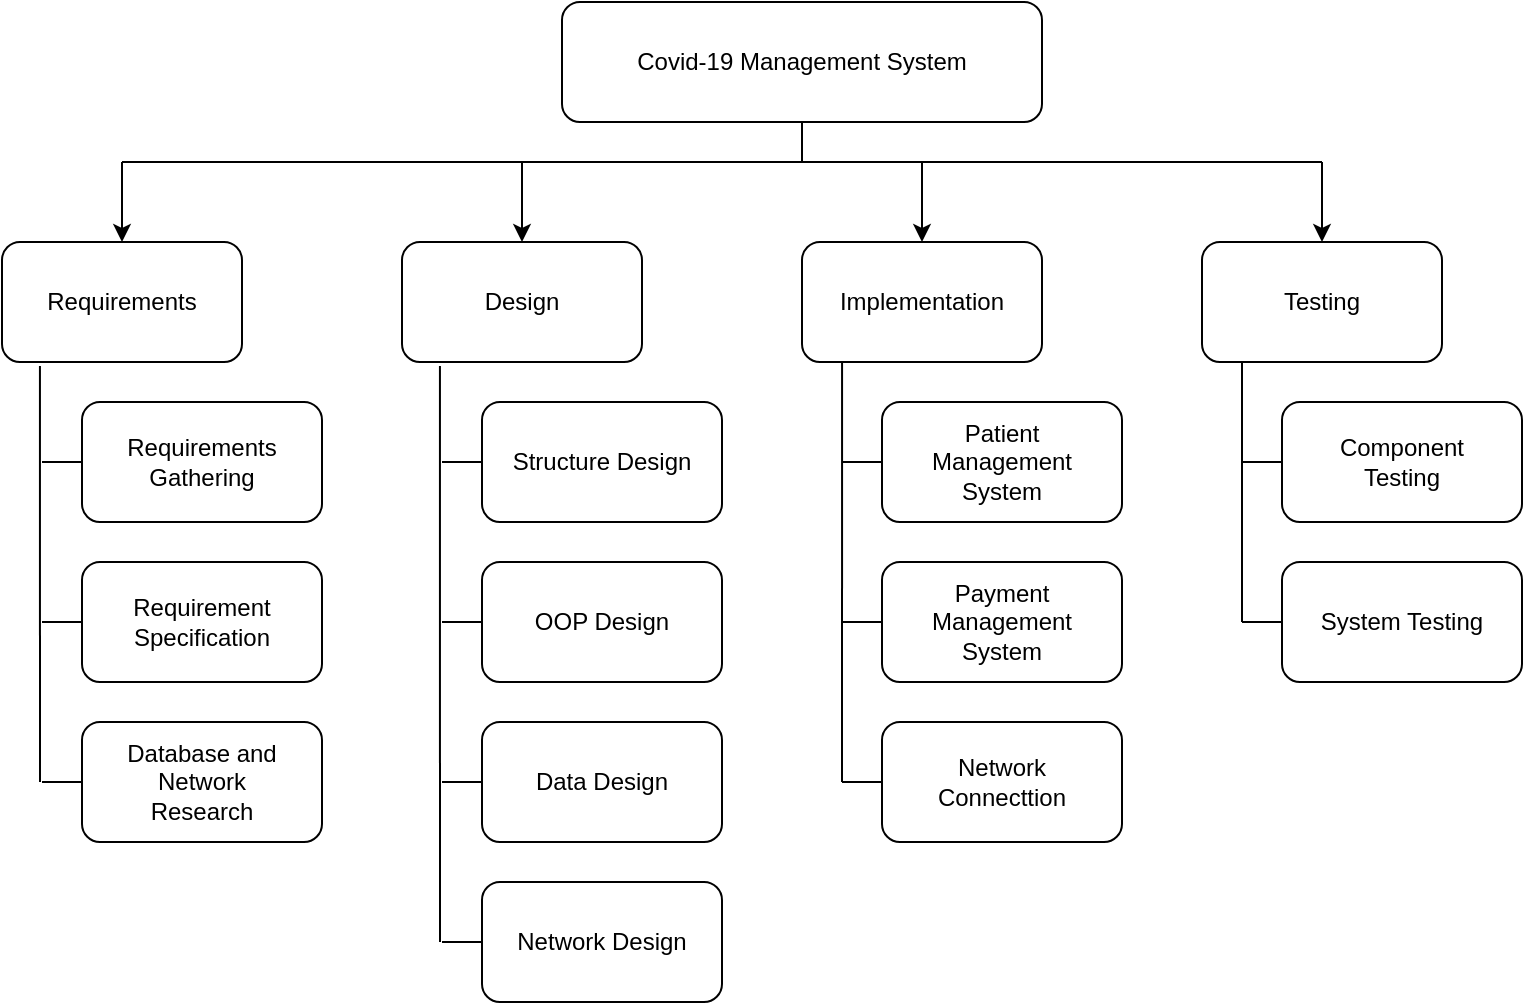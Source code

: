 <mxfile version="13.4.5" type="device"><diagram id="oW0B4OgEqpsHKBq2OBDS" name="Page-1"><mxGraphModel dx="852" dy="494" grid="1" gridSize="10" guides="1" tooltips="1" connect="1" arrows="1" fold="1" page="1" pageScale="1" pageWidth="850" pageHeight="1100" math="0" shadow="0"><root><mxCell id="0"/><mxCell id="1" parent="0"/><mxCell id="C8cJqGDM2kRs_28l04u9-1" value="" style="rounded=1;whiteSpace=wrap;html=1;" parent="1" vertex="1"><mxGeometry x="320" y="40" width="240" height="60" as="geometry"/></mxCell><mxCell id="C8cJqGDM2kRs_28l04u9-2" value="Covid-19 Management System" style="text;html=1;strokeColor=none;fillColor=none;align=center;verticalAlign=middle;whiteSpace=wrap;rounded=0;" parent="1" vertex="1"><mxGeometry x="330" y="60" width="220" height="20" as="geometry"/></mxCell><mxCell id="C8cJqGDM2kRs_28l04u9-3" value="" style="rounded=1;whiteSpace=wrap;html=1;" parent="1" vertex="1"><mxGeometry x="40" y="160" width="120" height="60" as="geometry"/></mxCell><mxCell id="C8cJqGDM2kRs_28l04u9-4" value="Requirements" style="text;html=1;strokeColor=none;fillColor=none;align=center;verticalAlign=middle;whiteSpace=wrap;rounded=0;" parent="1" vertex="1"><mxGeometry x="50" y="180" width="100" height="20" as="geometry"/></mxCell><mxCell id="C8cJqGDM2kRs_28l04u9-5" value="" style="rounded=1;whiteSpace=wrap;html=1;" parent="1" vertex="1"><mxGeometry x="80" y="240" width="120" height="60" as="geometry"/></mxCell><mxCell id="C8cJqGDM2kRs_28l04u9-6" value="&lt;span style=&quot;color: rgba(0 , 0 , 0 , 0) ; font-family: monospace ; font-size: 0px&quot;&gt;%3CmxGraphModel%3E%3Croot%3E%3CmxCell%20id%3D%220%22%2F%3E%3CmxCell%20id%3D%221%22%20parent%3D%220%22%2F%3E%3CmxCell%20id%3D%222%22%20value%3D%22Requirements%22%20style%3D%22text%3Bhtml%3D1%3BstrokeColor%3Dnone%3BfillColor%3Dnone%3Balign%3Dcenter%3BverticalAlign%3Dmiddle%3BwhiteSpace%3Dwrap%3Brounded%3D0%3B%22%20vertex%3D%221%22%20parent%3D%221%22%3E%3CmxGeometry%20x%3D%2290%22%20y%3D%22180%22%20width%3D%22100%22%20height%3D%2220%22%20as%3D%22geometry%22%2F%3E%3C%2FmxCell%3E%3C%2Froot%3E%3C%2FmxGraphModel%3E&lt;/span&gt;" style="rounded=1;whiteSpace=wrap;html=1;" parent="1" vertex="1"><mxGeometry x="240" y="160" width="120" height="60" as="geometry"/></mxCell><mxCell id="C8cJqGDM2kRs_28l04u9-7" value="&lt;span style=&quot;color: rgba(0 , 0 , 0 , 0) ; font-family: monospace ; font-size: 0px&quot;&gt;%3CmxGraphModel%3E%3Croot%3E%3CmxCell%20id%3D%220%22%2F%3E%3CmxCell%20id%3D%221%22%20parent%3D%220%22%2F%3E%3CmxCell%20id%3D%222%22%20value%3D%22Requirements%22%20style%3D%22text%3Bhtml%3D1%3BstrokeColor%3Dnone%3BfillColor%3Dnone%3Balign%3Dcenter%3BverticalAlign%3Dmiddle%3BwhiteSpace%3Dwrap%3Brounded%3D0%3B%22%20vertex%3D%221%22%20parent%3D%221%22%3E%3CmxGeometry%20x%3D%2290%22%20y%3D%22180%22%20width%3D%22100%22%20height%3D%2220%22%20as%3D%22geometry%22%2F%3E%3C%2FmxCell%3E%3C%2Froot%3E%3C%2FmxGraphModel%3E&lt;/span&gt;&lt;span style=&quot;color: rgba(0 , 0 , 0 , 0) ; font-family: monospace ; font-size: 0px&quot;&gt;%3CmxGraphModel%3E%3Croot%3E%3CmxCell%20id%3D%220%22%2F%3E%3CmxCell%20id%3D%221%22%20parent%3D%220%22%2F%3E%3CmxCell%20id%3D%222%22%20value%3D%22Requirements%22%20style%3D%22text%3Bhtml%3D1%3BstrokeColor%3Dnone%3BfillColor%3Dnone%3Balign%3Dcenter%3BverticalAlign%3Dmiddle%3BwhiteSpace%3Dwrap%3Brounded%3D0%3B%22%20vertex%3D%221%22%20parent%3D%221%22%3E%3CmxGeometry%20x%3D%2290%22%20y%3D%22180%22%20width%3D%22100%22%20height%3D%2220%22%20as%3D%22geometry%22%2F%3E%3C%2FmxCell%3E%3C%2Froot%3E%3C%2FmxGraphModel%3E&lt;/span&gt;" style="rounded=1;whiteSpace=wrap;html=1;" parent="1" vertex="1"><mxGeometry x="440" y="160" width="120" height="60" as="geometry"/></mxCell><mxCell id="C8cJqGDM2kRs_28l04u9-8" value="" style="rounded=1;whiteSpace=wrap;html=1;" parent="1" vertex="1"><mxGeometry x="640" y="160" width="120" height="60" as="geometry"/></mxCell><mxCell id="C8cJqGDM2kRs_28l04u9-9" value="Design" style="text;html=1;strokeColor=none;fillColor=none;align=center;verticalAlign=middle;whiteSpace=wrap;rounded=0;" parent="1" vertex="1"><mxGeometry x="250" y="180" width="100" height="20" as="geometry"/></mxCell><mxCell id="C8cJqGDM2kRs_28l04u9-10" value="Implementation" style="text;html=1;strokeColor=none;fillColor=none;align=center;verticalAlign=middle;whiteSpace=wrap;rounded=0;" parent="1" vertex="1"><mxGeometry x="450" y="180" width="100" height="20" as="geometry"/></mxCell><mxCell id="C8cJqGDM2kRs_28l04u9-11" value="Testing" style="text;html=1;strokeColor=none;fillColor=none;align=center;verticalAlign=middle;whiteSpace=wrap;rounded=0;" parent="1" vertex="1"><mxGeometry x="650" y="180" width="100" height="20" as="geometry"/></mxCell><mxCell id="C8cJqGDM2kRs_28l04u9-12" value="Requirements Gathering" style="text;html=1;strokeColor=none;fillColor=none;align=center;verticalAlign=middle;whiteSpace=wrap;rounded=0;" parent="1" vertex="1"><mxGeometry x="90" y="260" width="100" height="20" as="geometry"/></mxCell><mxCell id="C8cJqGDM2kRs_28l04u9-15" value="" style="rounded=1;whiteSpace=wrap;html=1;" parent="1" vertex="1"><mxGeometry x="80" y="320" width="120" height="60" as="geometry"/></mxCell><mxCell id="C8cJqGDM2kRs_28l04u9-16" value="Requirement Specification" style="text;html=1;strokeColor=none;fillColor=none;align=center;verticalAlign=middle;whiteSpace=wrap;rounded=0;" parent="1" vertex="1"><mxGeometry x="90" y="340" width="100" height="20" as="geometry"/></mxCell><mxCell id="C8cJqGDM2kRs_28l04u9-17" value="" style="rounded=1;whiteSpace=wrap;html=1;" parent="1" vertex="1"><mxGeometry x="80" y="400" width="120" height="60" as="geometry"/></mxCell><mxCell id="C8cJqGDM2kRs_28l04u9-18" value="Database and Network Research" style="text;html=1;strokeColor=none;fillColor=none;align=center;verticalAlign=middle;whiteSpace=wrap;rounded=0;" parent="1" vertex="1"><mxGeometry x="90" y="420" width="100" height="20" as="geometry"/></mxCell><mxCell id="C8cJqGDM2kRs_28l04u9-19" value="" style="rounded=1;whiteSpace=wrap;html=1;" parent="1" vertex="1"><mxGeometry x="280" y="240" width="120" height="60" as="geometry"/></mxCell><mxCell id="C8cJqGDM2kRs_28l04u9-20" value="Structure Design" style="text;html=1;strokeColor=none;fillColor=none;align=center;verticalAlign=middle;whiteSpace=wrap;rounded=0;" parent="1" vertex="1"><mxGeometry x="290" y="260" width="100" height="20" as="geometry"/></mxCell><mxCell id="C8cJqGDM2kRs_28l04u9-21" value="" style="rounded=1;whiteSpace=wrap;html=1;" parent="1" vertex="1"><mxGeometry x="280" y="320" width="120" height="60" as="geometry"/></mxCell><mxCell id="C8cJqGDM2kRs_28l04u9-23" value="OOP Design" style="text;html=1;strokeColor=none;fillColor=none;align=center;verticalAlign=middle;whiteSpace=wrap;rounded=0;" parent="1" vertex="1"><mxGeometry x="290" y="340" width="100" height="20" as="geometry"/></mxCell><mxCell id="C8cJqGDM2kRs_28l04u9-24" value="&lt;span style=&quot;color: rgba(0 , 0 , 0 , 0) ; font-family: monospace ; font-size: 0px&quot;&gt;%3CmxGraphModel%3E%3Croot%3E%3CmxCell%20id%3D%220%22%2F%3E%3CmxCell%20id%3D%221%22%20parent%3D%220%22%2F%3E%3CmxCell%20id%3D%222%22%20value%3D%22Requirements%22%20style%3D%22text%3Bhtml%3D1%3BstrokeColor%3Dnone%3BfillColor%3Dnone%3Balign%3Dcenter%3BverticalAlign%3Dmiddle%3BwhiteSpace%3Dwrap%3Brounded%3D0%3B%22%20vertex%3D%221%22%20parent%3D%221%22%3E%3CmxGeometry%20x%3D%2290%22%20y%3D%22180%22%20width%3D%22100%22%20height%3D%2220%22%20as%3D%22geometry%22%2F%3E%3C%2FmxCell%3E%3C%2Froot%3E%3C%2FmxGraphModel%3E&lt;/span&gt;" style="rounded=1;whiteSpace=wrap;html=1;" parent="1" vertex="1"><mxGeometry x="280" y="400" width="120" height="60" as="geometry"/></mxCell><mxCell id="C8cJqGDM2kRs_28l04u9-25" value="Data Design" style="text;html=1;strokeColor=none;fillColor=none;align=center;verticalAlign=middle;whiteSpace=wrap;rounded=0;" parent="1" vertex="1"><mxGeometry x="290" y="420" width="100" height="20" as="geometry"/></mxCell><mxCell id="C8cJqGDM2kRs_28l04u9-26" value="" style="rounded=1;whiteSpace=wrap;html=1;" parent="1" vertex="1"><mxGeometry x="280" y="480" width="120" height="60" as="geometry"/></mxCell><mxCell id="C8cJqGDM2kRs_28l04u9-27" value="Network Design" style="text;html=1;strokeColor=none;fillColor=none;align=center;verticalAlign=middle;whiteSpace=wrap;rounded=0;" parent="1" vertex="1"><mxGeometry x="290" y="500" width="100" height="20" as="geometry"/></mxCell><mxCell id="C8cJqGDM2kRs_28l04u9-28" value="" style="rounded=1;whiteSpace=wrap;html=1;" parent="1" vertex="1"><mxGeometry x="480" y="240" width="120" height="60" as="geometry"/></mxCell><mxCell id="C8cJqGDM2kRs_28l04u9-29" value="Patient Management System" style="text;html=1;strokeColor=none;fillColor=none;align=center;verticalAlign=middle;whiteSpace=wrap;rounded=0;" parent="1" vertex="1"><mxGeometry x="490" y="260" width="100" height="20" as="geometry"/></mxCell><mxCell id="C8cJqGDM2kRs_28l04u9-30" value="" style="rounded=1;whiteSpace=wrap;html=1;" parent="1" vertex="1"><mxGeometry x="480" y="320" width="120" height="60" as="geometry"/></mxCell><mxCell id="C8cJqGDM2kRs_28l04u9-31" value="Payment Management System" style="text;html=1;strokeColor=none;fillColor=none;align=center;verticalAlign=middle;whiteSpace=wrap;rounded=0;" parent="1" vertex="1"><mxGeometry x="490" y="340" width="100" height="20" as="geometry"/></mxCell><mxCell id="C8cJqGDM2kRs_28l04u9-32" value="" style="rounded=1;whiteSpace=wrap;html=1;" parent="1" vertex="1"><mxGeometry x="480" y="400" width="120" height="60" as="geometry"/></mxCell><mxCell id="C8cJqGDM2kRs_28l04u9-33" value="Network Connecttion" style="text;html=1;strokeColor=none;fillColor=none;align=center;verticalAlign=middle;whiteSpace=wrap;rounded=0;" parent="1" vertex="1"><mxGeometry x="490" y="420" width="100" height="20" as="geometry"/></mxCell><mxCell id="C8cJqGDM2kRs_28l04u9-34" value="&lt;span style=&quot;color: rgba(0 , 0 , 0 , 0) ; font-family: monospace ; font-size: 0px&quot;&gt;%3CmxGraphModel%3E%3Croot%3E%3CmxCell%20id%3D%220%22%2F%3E%3CmxCell%20id%3D%221%22%20parent%3D%220%22%2F%3E%3CmxCell%20id%3D%222%22%20value%3D%22Requirements%22%20style%3D%22text%3Bhtml%3D1%3BstrokeColor%3Dnone%3BfillColor%3Dnone%3Balign%3Dcenter%3BverticalAlign%3Dmiddle%3BwhiteSpace%3Dwrap%3Brounded%3D0%3B%22%20vertex%3D%221%22%20parent%3D%221%22%3E%3CmxGeometry%20x%3D%2290%22%20y%3D%22180%22%20width%3D%22100%22%20height%3D%2220%22%20as%3D%22geometry%22%2F%3E%3C%2FmxCell%3E%3C%2Froot%3E%3C%2FmxGraphModel%3E&lt;/span&gt;" style="rounded=1;whiteSpace=wrap;html=1;" parent="1" vertex="1"><mxGeometry x="680" y="240" width="120" height="60" as="geometry"/></mxCell><mxCell id="C8cJqGDM2kRs_28l04u9-35" value="Component Testing" style="text;html=1;strokeColor=none;fillColor=none;align=center;verticalAlign=middle;whiteSpace=wrap;rounded=0;" parent="1" vertex="1"><mxGeometry x="690" y="260" width="100" height="20" as="geometry"/></mxCell><mxCell id="C8cJqGDM2kRs_28l04u9-36" value="&lt;span style=&quot;color: rgba(0 , 0 , 0 , 0) ; font-family: monospace ; font-size: 0px&quot;&gt;%3CmxGraphModel%3E%3Croot%3E%3CmxCell%20id%3D%220%22%2F%3E%3CmxCell%20id%3D%221%22%20parent%3D%220%22%2F%3E%3CmxCell%20id%3D%222%22%20value%3D%22Requirements%22%20style%3D%22text%3Bhtml%3D1%3BstrokeColor%3Dnone%3BfillColor%3Dnone%3Balign%3Dcenter%3BverticalAlign%3Dmiddle%3BwhiteSpace%3Dwrap%3Brounded%3D0%3B%22%20vertex%3D%221%22%20parent%3D%221%22%3E%3CmxGeometry%20x%3D%2290%22%20y%3D%22180%22%20width%3D%22100%22%20height%3D%2220%22%20as%3D%22geometry%22%2F%3E%3C%2FmxCell%3E%3C%2Froot%3E%3C%2FmxGraphModel%3E&lt;/span&gt;" style="rounded=1;whiteSpace=wrap;html=1;" parent="1" vertex="1"><mxGeometry x="680" y="320" width="120" height="60" as="geometry"/></mxCell><mxCell id="C8cJqGDM2kRs_28l04u9-37" value="System Testing" style="text;html=1;strokeColor=none;fillColor=none;align=center;verticalAlign=middle;whiteSpace=wrap;rounded=0;" parent="1" vertex="1"><mxGeometry x="690" y="340" width="100" height="20" as="geometry"/></mxCell><mxCell id="C8cJqGDM2kRs_28l04u9-41" value="" style="endArrow=none;html=1;entryX=0.5;entryY=1;entryDx=0;entryDy=0;" parent="1" target="C8cJqGDM2kRs_28l04u9-1" edge="1"><mxGeometry width="50" height="50" relative="1" as="geometry"><mxPoint x="440" y="120" as="sourcePoint"/><mxPoint x="450" y="200" as="targetPoint"/></mxGeometry></mxCell><mxCell id="C8cJqGDM2kRs_28l04u9-42" value="" style="endArrow=none;html=1;" parent="1" edge="1"><mxGeometry width="50" height="50" relative="1" as="geometry"><mxPoint x="100" y="120" as="sourcePoint"/><mxPoint x="700" y="120" as="targetPoint"/></mxGeometry></mxCell><mxCell id="C8cJqGDM2kRs_28l04u9-43" value="" style="endArrow=classic;html=1;entryX=0.5;entryY=0;entryDx=0;entryDy=0;" parent="1" target="C8cJqGDM2kRs_28l04u9-3" edge="1"><mxGeometry width="50" height="50" relative="1" as="geometry"><mxPoint x="100" y="120" as="sourcePoint"/><mxPoint x="450" y="200" as="targetPoint"/></mxGeometry></mxCell><mxCell id="C8cJqGDM2kRs_28l04u9-44" value="" style="endArrow=classic;html=1;entryX=0.5;entryY=0;entryDx=0;entryDy=0;" parent="1" target="C8cJqGDM2kRs_28l04u9-6" edge="1"><mxGeometry width="50" height="50" relative="1" as="geometry"><mxPoint x="300" y="120" as="sourcePoint"/><mxPoint x="110" y="170" as="targetPoint"/></mxGeometry></mxCell><mxCell id="C8cJqGDM2kRs_28l04u9-45" value="" style="endArrow=classic;html=1;entryX=0.5;entryY=0;entryDx=0;entryDy=0;" parent="1" target="C8cJqGDM2kRs_28l04u9-7" edge="1"><mxGeometry width="50" height="50" relative="1" as="geometry"><mxPoint x="500" y="120" as="sourcePoint"/><mxPoint x="120" y="180" as="targetPoint"/></mxGeometry></mxCell><mxCell id="C8cJqGDM2kRs_28l04u9-46" value="" style="endArrow=classic;html=1;entryX=0.5;entryY=0;entryDx=0;entryDy=0;" parent="1" target="C8cJqGDM2kRs_28l04u9-8" edge="1"><mxGeometry width="50" height="50" relative="1" as="geometry"><mxPoint x="700" y="120" as="sourcePoint"/><mxPoint x="130" y="190" as="targetPoint"/></mxGeometry></mxCell><mxCell id="C8cJqGDM2kRs_28l04u9-47" value="" style="endArrow=none;html=1;entryX=0.158;entryY=1.033;entryDx=0;entryDy=0;entryPerimeter=0;" parent="1" target="C8cJqGDM2kRs_28l04u9-3" edge="1"><mxGeometry width="50" height="50" relative="1" as="geometry"><mxPoint x="59" y="430" as="sourcePoint"/><mxPoint x="450" y="200" as="targetPoint"/></mxGeometry></mxCell><mxCell id="C8cJqGDM2kRs_28l04u9-49" value="" style="endArrow=none;html=1;entryX=0.158;entryY=1.033;entryDx=0;entryDy=0;entryPerimeter=0;" parent="1" target="C8cJqGDM2kRs_28l04u9-6" edge="1"><mxGeometry width="50" height="50" relative="1" as="geometry"><mxPoint x="259" y="510" as="sourcePoint"/><mxPoint x="250" y="223" as="targetPoint"/></mxGeometry></mxCell><mxCell id="C8cJqGDM2kRs_28l04u9-51" value="" style="endArrow=none;html=1;entryX=0.167;entryY=1;entryDx=0;entryDy=0;entryPerimeter=0;" parent="1" target="C8cJqGDM2kRs_28l04u9-7" edge="1"><mxGeometry width="50" height="50" relative="1" as="geometry"><mxPoint x="460" y="430" as="sourcePoint"/><mxPoint x="271" y="233" as="targetPoint"/></mxGeometry></mxCell><mxCell id="C8cJqGDM2kRs_28l04u9-52" value="" style="endArrow=none;html=1;" parent="1" edge="1"><mxGeometry width="50" height="50" relative="1" as="geometry"><mxPoint x="660" y="350" as="sourcePoint"/><mxPoint x="660" y="220" as="targetPoint"/></mxGeometry></mxCell><mxCell id="C8cJqGDM2kRs_28l04u9-53" value="" style="endArrow=none;html=1;exitX=0;exitY=0.5;exitDx=0;exitDy=0;" parent="1" source="C8cJqGDM2kRs_28l04u9-5" edge="1"><mxGeometry width="50" height="50" relative="1" as="geometry"><mxPoint x="400" y="350" as="sourcePoint"/><mxPoint x="60" y="270" as="targetPoint"/></mxGeometry></mxCell><mxCell id="C8cJqGDM2kRs_28l04u9-55" value="" style="endArrow=none;html=1;exitX=0;exitY=0.5;exitDx=0;exitDy=0;" parent="1" source="C8cJqGDM2kRs_28l04u9-15" edge="1"><mxGeometry width="50" height="50" relative="1" as="geometry"><mxPoint x="70" y="350" as="sourcePoint"/><mxPoint x="60" y="350" as="targetPoint"/></mxGeometry></mxCell><mxCell id="C8cJqGDM2kRs_28l04u9-57" value="" style="endArrow=none;html=1;exitX=0;exitY=0.5;exitDx=0;exitDy=0;" parent="1" source="C8cJqGDM2kRs_28l04u9-17" edge="1"><mxGeometry width="50" height="50" relative="1" as="geometry"><mxPoint x="70" y="430" as="sourcePoint"/><mxPoint x="60" y="430" as="targetPoint"/></mxGeometry></mxCell><mxCell id="C8cJqGDM2kRs_28l04u9-58" value="" style="endArrow=none;html=1;exitX=0;exitY=0.5;exitDx=0;exitDy=0;" parent="1" source="C8cJqGDM2kRs_28l04u9-19" edge="1"><mxGeometry width="50" height="50" relative="1" as="geometry"><mxPoint x="270" y="270" as="sourcePoint"/><mxPoint x="260" y="270" as="targetPoint"/></mxGeometry></mxCell><mxCell id="C8cJqGDM2kRs_28l04u9-59" value="" style="endArrow=none;html=1;exitX=0;exitY=0.5;exitDx=0;exitDy=0;" parent="1" source="C8cJqGDM2kRs_28l04u9-21" edge="1"><mxGeometry width="50" height="50" relative="1" as="geometry"><mxPoint x="280" y="340" as="sourcePoint"/><mxPoint x="260" y="350" as="targetPoint"/></mxGeometry></mxCell><mxCell id="C8cJqGDM2kRs_28l04u9-60" value="" style="endArrow=none;html=1;exitX=0;exitY=0.5;exitDx=0;exitDy=0;" parent="1" source="C8cJqGDM2kRs_28l04u9-24" edge="1"><mxGeometry width="50" height="50" relative="1" as="geometry"><mxPoint x="270" y="440" as="sourcePoint"/><mxPoint x="260" y="430" as="targetPoint"/></mxGeometry></mxCell><mxCell id="C8cJqGDM2kRs_28l04u9-61" value="" style="endArrow=none;html=1;exitX=0;exitY=0.5;exitDx=0;exitDy=0;" parent="1" source="C8cJqGDM2kRs_28l04u9-26" edge="1"><mxGeometry width="50" height="50" relative="1" as="geometry"><mxPoint x="270" y="510" as="sourcePoint"/><mxPoint x="260" y="510" as="targetPoint"/></mxGeometry></mxCell><mxCell id="C8cJqGDM2kRs_28l04u9-62" value="" style="endArrow=none;html=1;exitX=0;exitY=0.5;exitDx=0;exitDy=0;" parent="1" source="C8cJqGDM2kRs_28l04u9-28" edge="1"><mxGeometry width="50" height="50" relative="1" as="geometry"><mxPoint x="470" y="270" as="sourcePoint"/><mxPoint x="460" y="270" as="targetPoint"/></mxGeometry></mxCell><mxCell id="C8cJqGDM2kRs_28l04u9-63" value="" style="endArrow=none;html=1;exitX=0;exitY=0.5;exitDx=0;exitDy=0;" parent="1" source="C8cJqGDM2kRs_28l04u9-30" edge="1"><mxGeometry width="50" height="50" relative="1" as="geometry"><mxPoint x="470" y="360" as="sourcePoint"/><mxPoint x="460" y="350" as="targetPoint"/></mxGeometry></mxCell><mxCell id="C8cJqGDM2kRs_28l04u9-64" value="" style="endArrow=none;html=1;exitX=0;exitY=0.5;exitDx=0;exitDy=0;" parent="1" source="C8cJqGDM2kRs_28l04u9-32" edge="1"><mxGeometry width="50" height="50" relative="1" as="geometry"><mxPoint x="470" y="430" as="sourcePoint"/><mxPoint x="460" y="430" as="targetPoint"/></mxGeometry></mxCell><mxCell id="C8cJqGDM2kRs_28l04u9-65" value="" style="endArrow=none;html=1;exitX=0;exitY=0.5;exitDx=0;exitDy=0;" parent="1" edge="1"><mxGeometry width="50" height="50" relative="1" as="geometry"><mxPoint x="680" y="270" as="sourcePoint"/><mxPoint x="660" y="270" as="targetPoint"/></mxGeometry></mxCell><mxCell id="C8cJqGDM2kRs_28l04u9-66" value="" style="endArrow=none;html=1;exitX=0;exitY=0.5;exitDx=0;exitDy=0;" parent="1" source="C8cJqGDM2kRs_28l04u9-36" edge="1"><mxGeometry width="50" height="50" relative="1" as="geometry"><mxPoint x="670" y="340" as="sourcePoint"/><mxPoint x="660" y="350" as="targetPoint"/></mxGeometry></mxCell></root></mxGraphModel></diagram></mxfile>